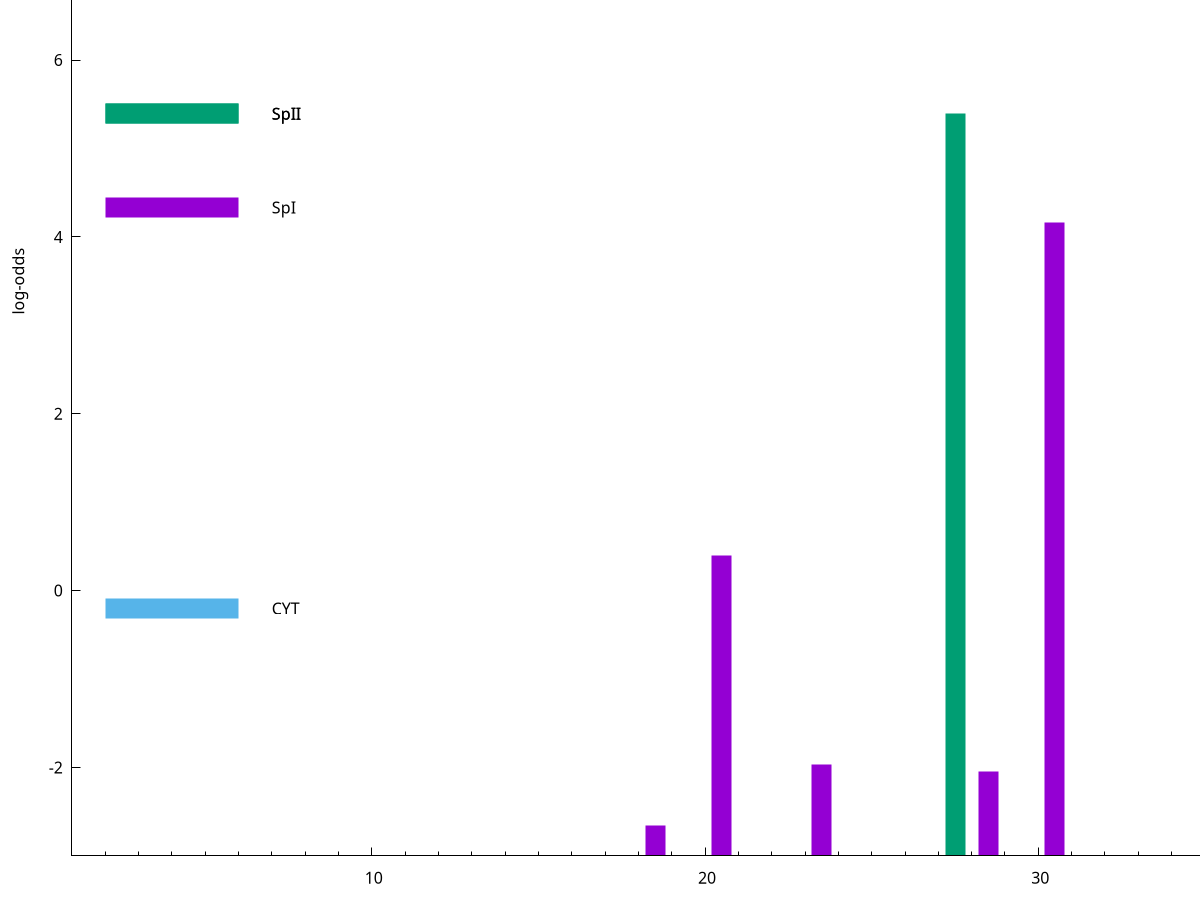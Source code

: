 set title "LipoP predictions for SRR4017890.gff"
set size 2., 1.4
set xrange [1:70] 
set mxtics 10
set yrange [-3:10]
set y2range [0:13]
set ylabel "log-odds"
set term postscript eps color solid "Helvetica" 30
set output "SRR4017890.gff12.eps"
set arrow from 2,5.39302 to 6,5.39302 nohead lt 2 lw 20
set label "SpII" at 7,5.39302
set arrow from 2,4.33198 to 6,4.33198 nohead lt 1 lw 20
set label "SpI" at 7,4.33198
set arrow from 2,-0.200913 to 6,-0.200913 nohead lt 3 lw 20
set label "CYT" at 7,-0.200913
set arrow from 2,5.39302 to 6,5.39302 nohead lt 2 lw 20
set label "SpII" at 7,5.39302
# NOTE: The scores below are the log-odds scores with the threshold
# NOTE: subtracted (a hack to make gnuplot make the histogram all
# NOTE: look nice).
plot "-" axes x1y2 title "" with impulses lt 2 lw 20, "-" axes x1y2 title "" with impulses lt 1 lw 20
27.500000 8.393020
e
30.500000 7.164740
20.500000 3.398725
23.500000 1.036230
28.500000 0.950040
18.500000 0.343120
e
exit
